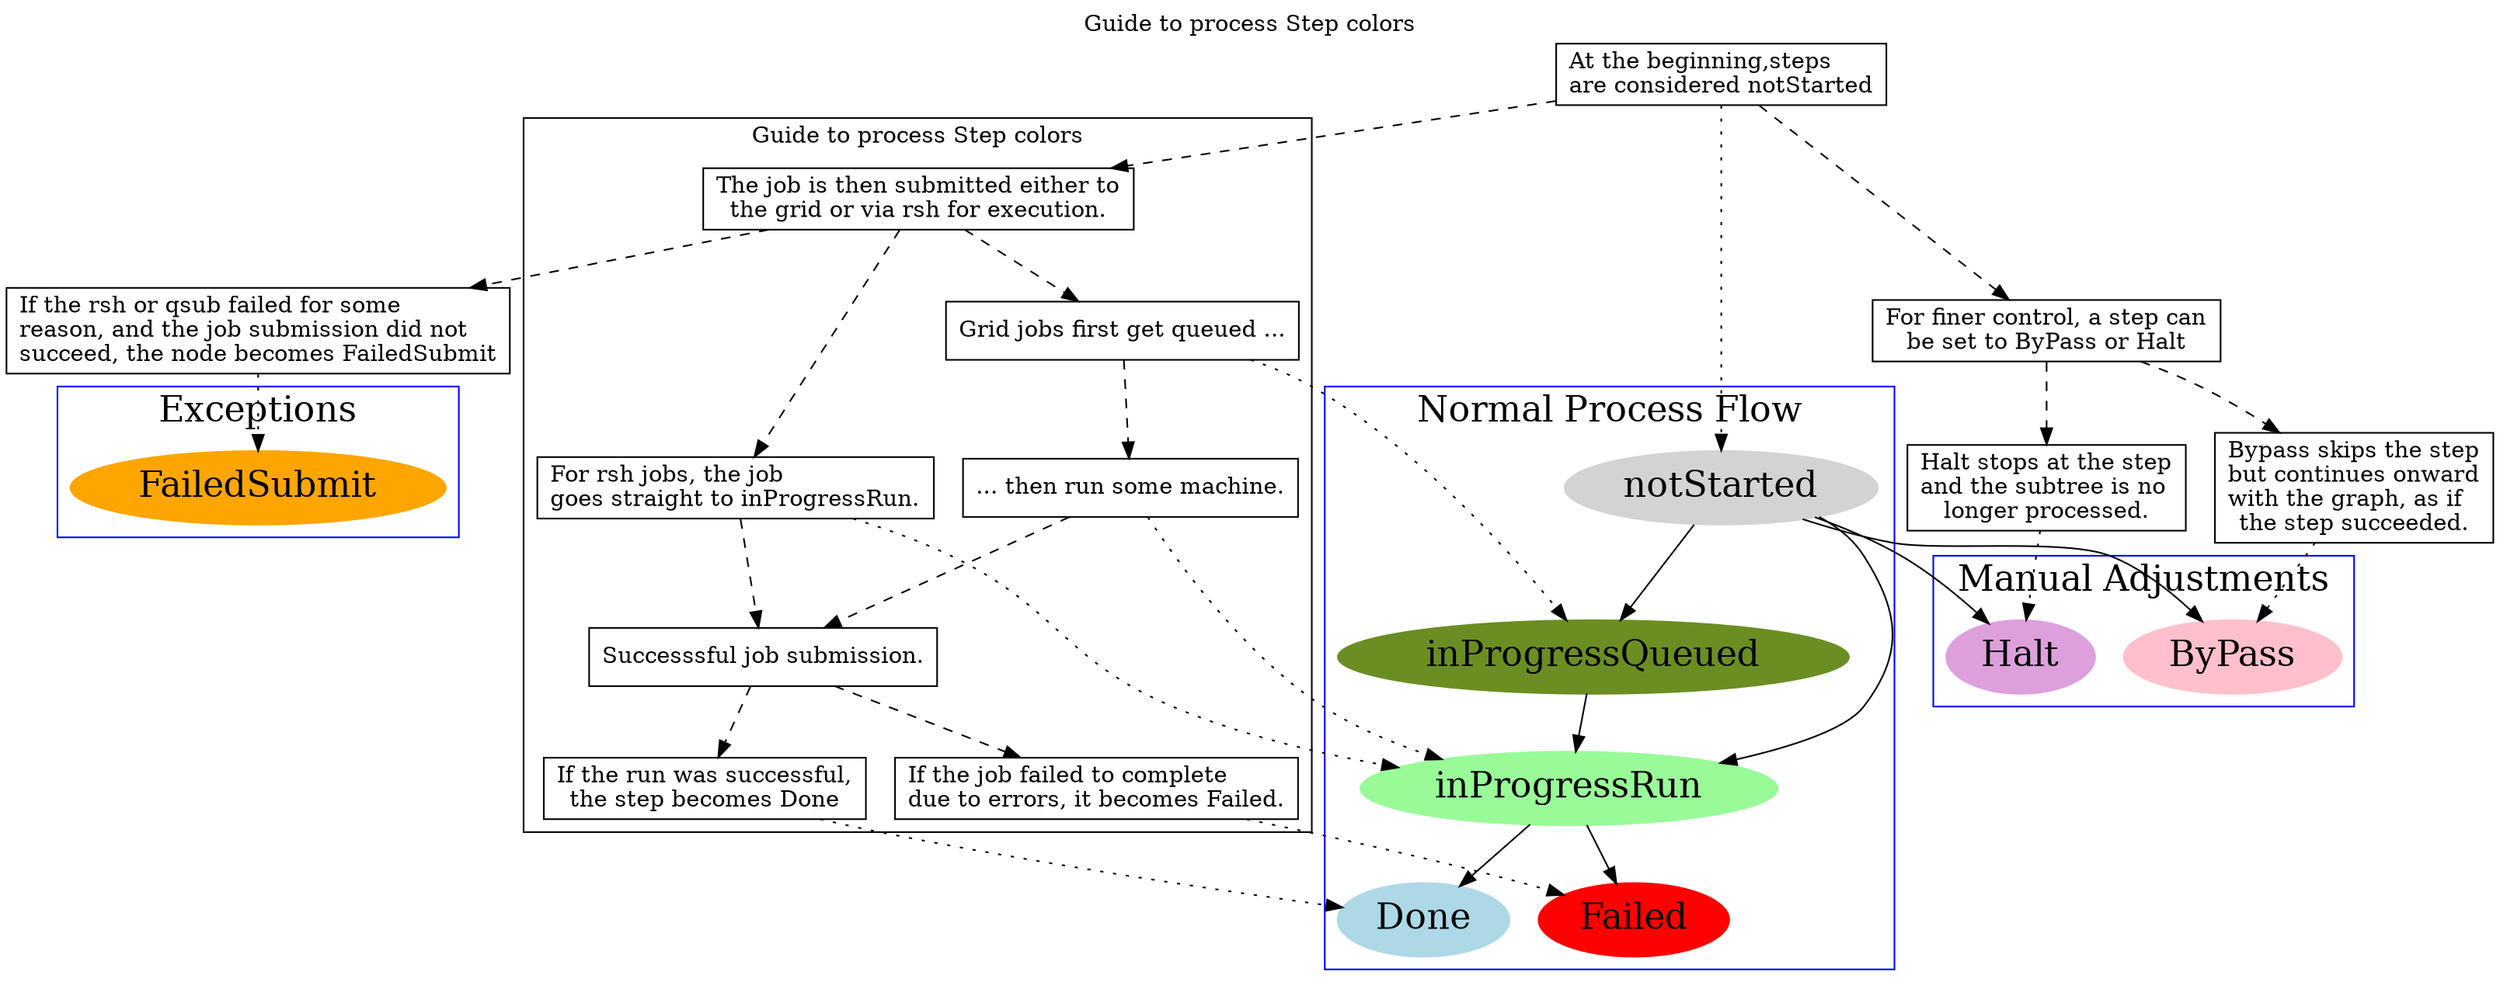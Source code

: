 digraph g
{   /* $Id$ */
  /* graph attributes */
  label = "Guide to process Step colors";
  labelloc = "t";

  /* list of nodes */
subgraph cluster0{ fontsize=22;label="Normal Process Flow";color="blue";
  "notStarted" [fontsize=22,color="lightgray",label="notStarted",style="filled"];
  "inProgressQueued" [fontsize=22,color="olivedrab",label="inProgressQueued",style="filled"];
  "inProgressRun" [fontsize=22,color="palegreen",label="inProgressRun",style="filled"];
  "Done" [fontsize=22,color="lightblue",label="Done",style="filled"];
  "Failed" [fontsize=22,color="red",label="Failed",style="filled"];
}
subgraph cluster1{ fontsize=22;label="Manual Adjustments";color="blue";
  "ByPass" [fontsize=22,color="pink",label="ByPass",style="filled"];
  "Halt" [fontsize=22,color="plum",label="Halt",style="filled"];
}
subgraph cluster2{ fontsize=22;label="Exceptions";color="blue";
  "FailedSubmit" [fontsize=22,color="orange",label="FailedSubmit",style="filled"];

}
subgraph cluster{
  "normal" [shape=box,label="The job is then submitted either to\lthe grid or via rsh for execution."];
  "queued"  [shape=box,label="Grid jobs first get queued ..."]; 
  "qsubrun"   [shape=box,label="... then run some machine."];
  "rshrun"   [shape=box,label="For rsh jobs, the job\lgoes straight to inProgressRun."];
  "runpass" [shape=box,label="If the run was successful,\lthe step becomes Done"];
  "runfail" [shape=box,label="If the job failed to complete\ldue to errors, it becomes Failed."];
  "submitOK" [shape=box,label="Successsful job submission."];
}
  "begin" [shape=box,label="At the beginning,steps\lare considered notStarted"];
  "adj"   [shape=box,label="For finer control, a step can\lbe set to ByPass or Halt"];
  "halt"   [shape=box,label="Halt stops at the step\land the subtree is no\llonger processed."];
  "bypass" [shape=box,label="Bypass skips the step\lbut continues onward\lwith the graph, as if\lthe step succeeded."];
  "failedsubmit" [shape=box,label="If the rsh or qsub failed for some\lreason, and the job submission did not\lsucceed, the node becomes FailedSubmit"];
  /* list of edges */
  /* colored states */
  "notStarted" -> "ByPass";
  "notStarted" -> "Halt";
/*  "notStarted" -> "FailedSubmit"; */
  "notStarted" -> "inProgressQueued";
  "notStarted" -> "inProgressRun";
  "inProgressQueued" -> "inProgressRun";
  "inProgressRun" ->"Done";
  "inProgressRun" ->"Failed";
  /* text to colored states */
  "begin"->"notStarted" [style=dotted];
  "bypass"->"ByPass" [style=dotted];
  "halt"->"Halt" [style=dotted];
  "queued"->"inProgressQueued" [style=dotted];
  "qsubrun"->"inProgressRun" [style=dotted];
  "rshrun"->"inProgressRun" [style=dotted];
  "runpass"->"Done" [style=dotted];
  "runfail"->"Failed" [style=dotted];
  /* explanatory text */
  "begin"->"adj" [style=dashed];
  "adj"->"bypass" [style=dashed];
  "adj"->"halt" [style=dashed];
  "begin"->"normal" [style=dashed];
  "normal"->"queued" [style=dashed];
  "normal"->"failedsubmit" [style=dashed];
  "queued"->"qsubrun" [style=dashed];
  "normal"->"rshrun" [style=dashed];
  "failedsubmit"->"FailedSubmit" [style=dotted];
  "qsubrun"->"submitOK" [style=dashed];
  "rshrun"->"submitOK" [style=dashed];
  "submitOK"->"runpass" [style=dashed];
  "submitOK"->"runfail" [style=dashed];
}
